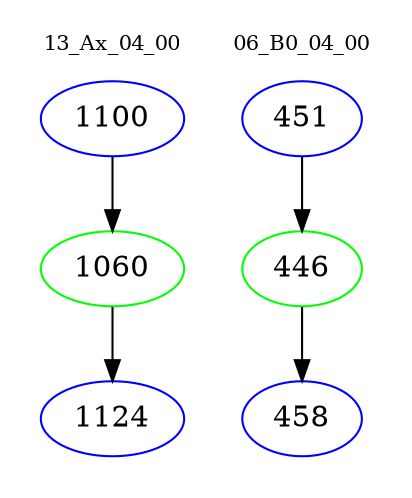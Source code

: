 digraph{
subgraph cluster_0 {
color = white
label = "13_Ax_04_00";
fontsize=10;
T0_1100 [label="1100", color="blue"]
T0_1100 -> T0_1060 [color="black"]
T0_1060 [label="1060", color="green"]
T0_1060 -> T0_1124 [color="black"]
T0_1124 [label="1124", color="blue"]
}
subgraph cluster_1 {
color = white
label = "06_B0_04_00";
fontsize=10;
T1_451 [label="451", color="blue"]
T1_451 -> T1_446 [color="black"]
T1_446 [label="446", color="green"]
T1_446 -> T1_458 [color="black"]
T1_458 [label="458", color="blue"]
}
}
